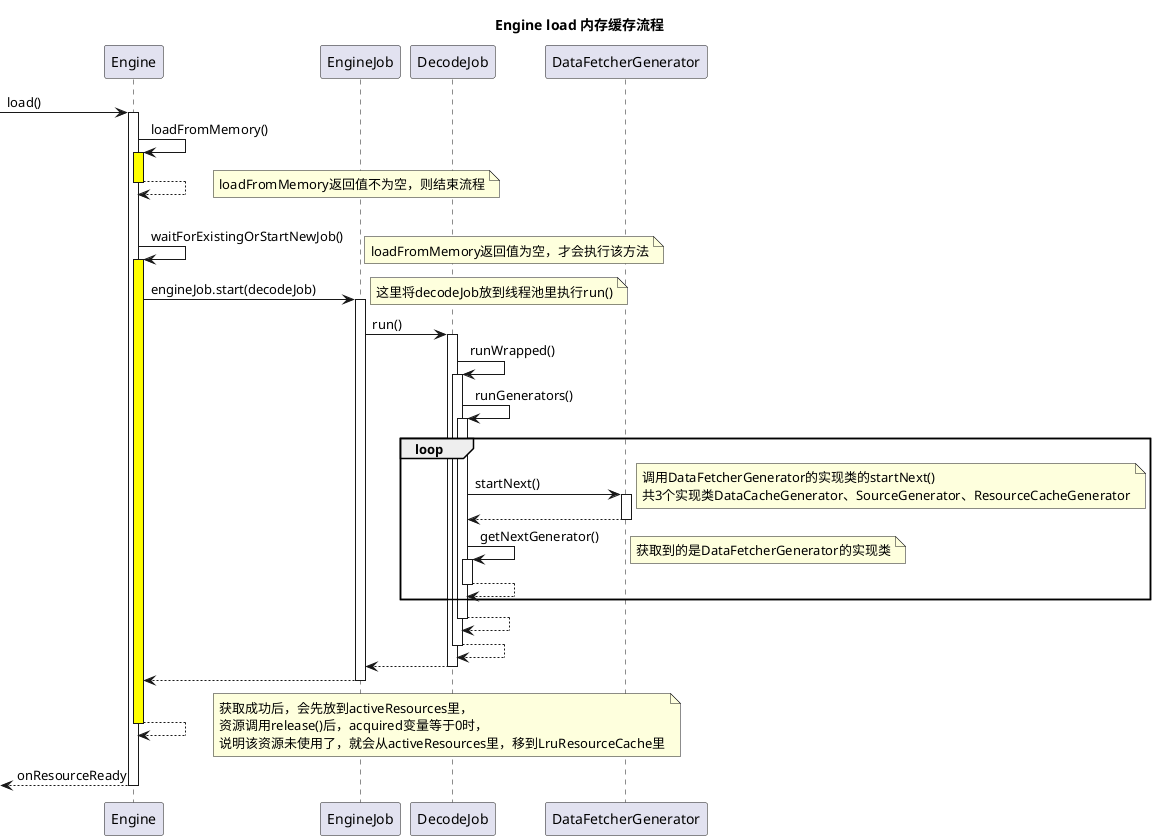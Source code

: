 @startuml
title Engine load 内存缓存流程

autoactivate on
[-> Engine: load()
    Engine -> Engine #yellow: loadFromMemory()
    return
    note right: loadFromMemory返回值不为空，则结束流程
    |||
    Engine -> Engine #yellow: waitForExistingOrStartNewJob()
    note right: loadFromMemory返回值为空，才会执行该方法
        Engine -> EngineJob: engineJob.start(decodeJob)
        note right: 这里将decodeJob放到线程池里执行run()
            EngineJob -> DecodeJob: run()
                DecodeJob -> DecodeJob: runWrapped()
                    DecodeJob -> DecodeJob: runGenerators()
                    loop
                        DecodeJob -> DataFetcherGenerator: startNext()
                        note right
                        调用DataFetcherGenerator的实现类的startNext()
                        共3个实现类DataCacheGenerator、SourceGenerator、ResourceCacheGenerator
                        end note

                        return

                        DecodeJob -> DecodeJob: getNextGenerator()
                        note right: 获取到的是DataFetcherGenerator的实现类
                        return
                    end
                    return
                return
            return
        return
    return
    note right
        获取成功后，会先放到activeResources里，
        资源调用release()后，acquired变量等于0时，
        说明该资源未使用了，就会从activeResources里，移到LruResourceCache里
    end note
return onResourceReady
@enduml